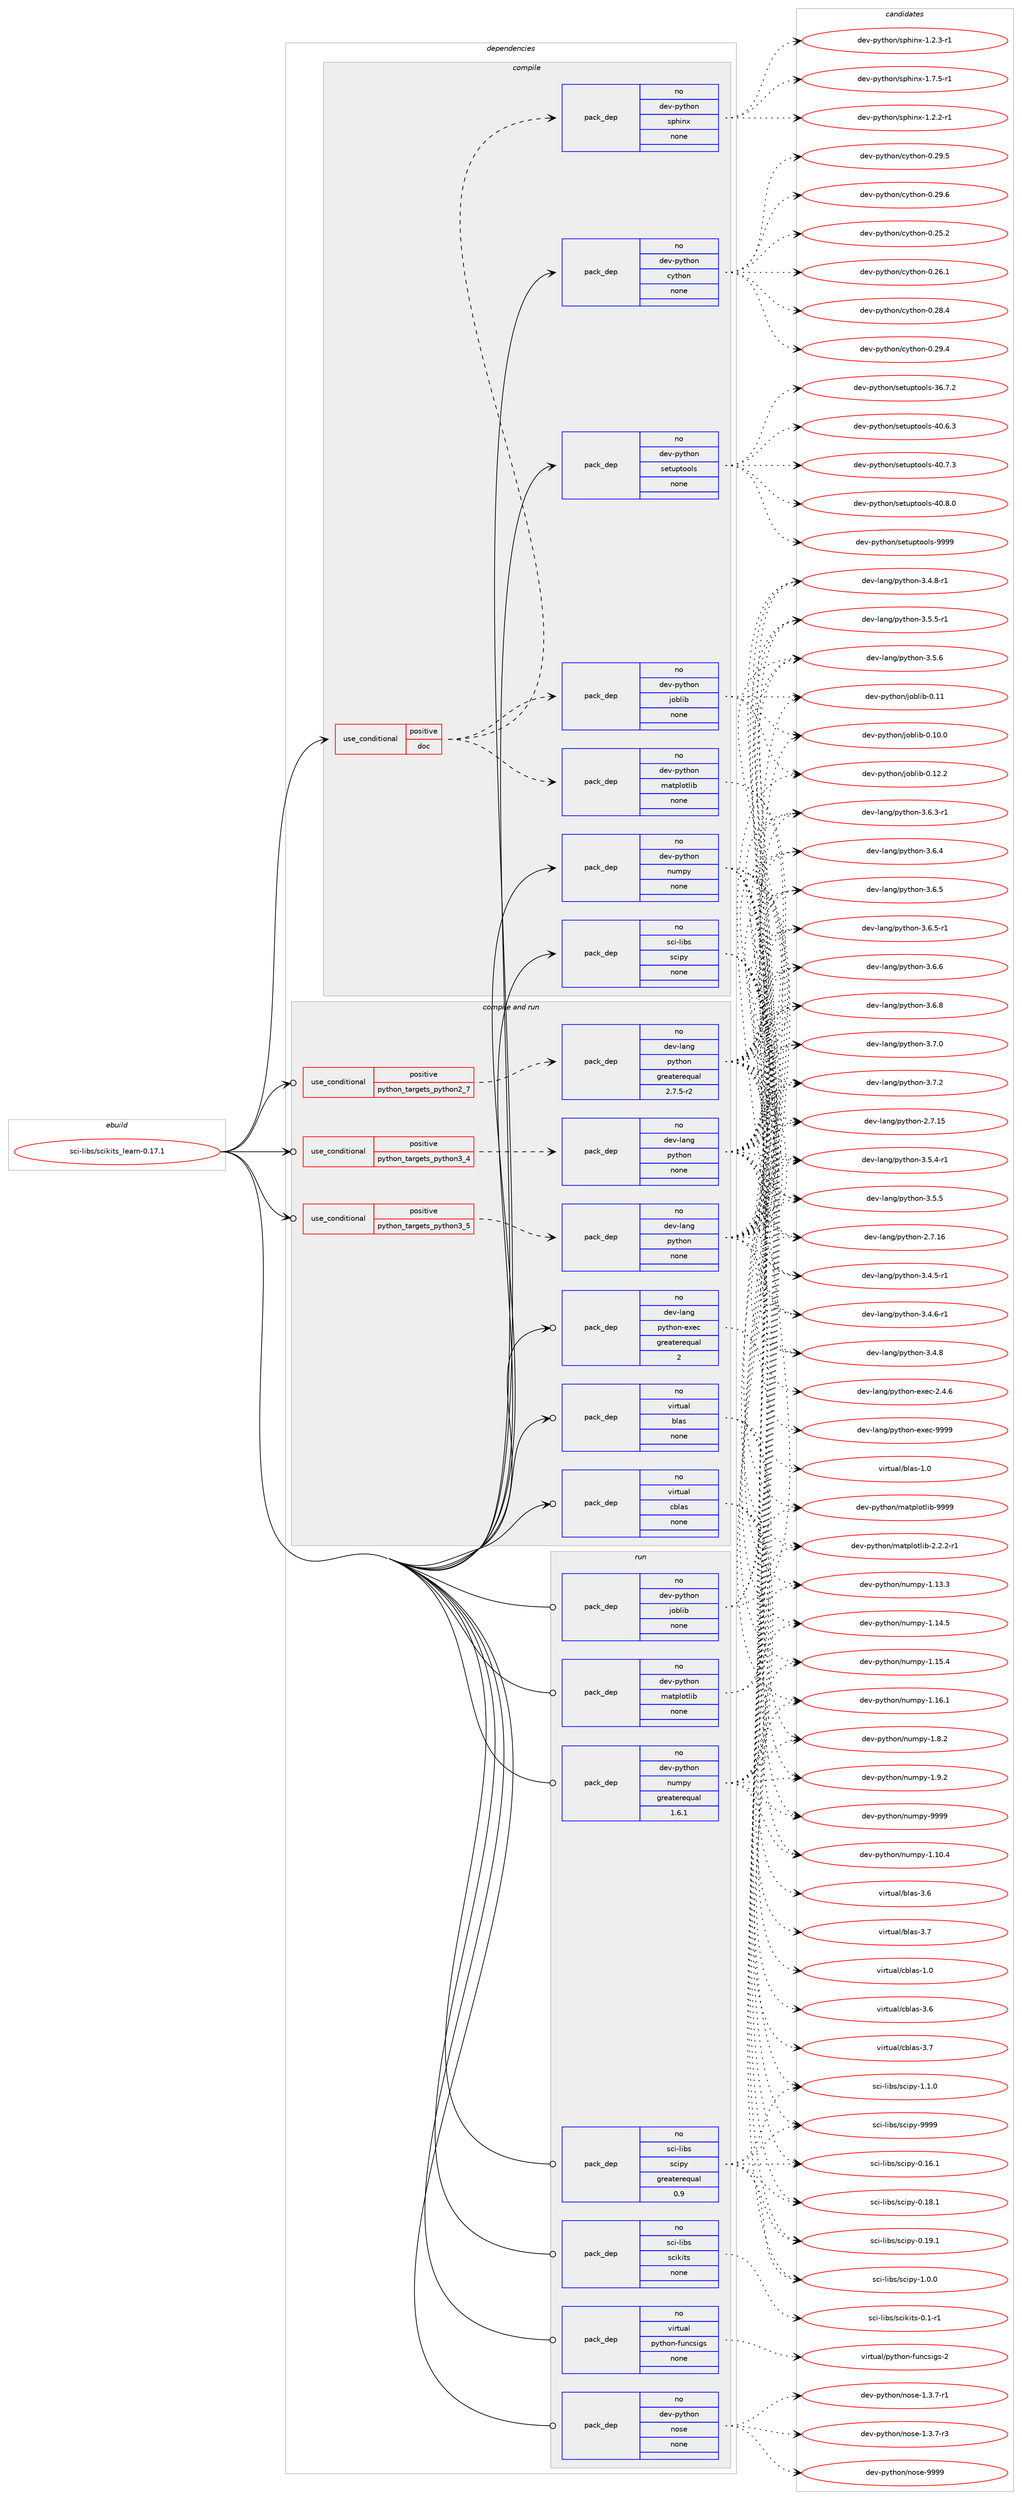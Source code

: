 digraph prolog {

# *************
# Graph options
# *************

newrank=true;
concentrate=true;
compound=true;
graph [rankdir=LR,fontname=Helvetica,fontsize=10,ranksep=1.5];#, ranksep=2.5, nodesep=0.2];
edge  [arrowhead=vee];
node  [fontname=Helvetica,fontsize=10];

# **********
# The ebuild
# **********

subgraph cluster_leftcol {
color=gray;
rank=same;
label=<<i>ebuild</i>>;
id [label="sci-libs/scikits_learn-0.17.1", color=red, width=4, href="../sci-libs/scikits_learn-0.17.1.svg"];
}

# ****************
# The dependencies
# ****************

subgraph cluster_midcol {
color=gray;
label=<<i>dependencies</i>>;
subgraph cluster_compile {
fillcolor="#eeeeee";
style=filled;
label=<<i>compile</i>>;
subgraph cond454040 {
dependency1696083 [label=<<TABLE BORDER="0" CELLBORDER="1" CELLSPACING="0" CELLPADDING="4"><TR><TD ROWSPAN="3" CELLPADDING="10">use_conditional</TD></TR><TR><TD>positive</TD></TR><TR><TD>doc</TD></TR></TABLE>>, shape=none, color=red];
subgraph pack1214235 {
dependency1696084 [label=<<TABLE BORDER="0" CELLBORDER="1" CELLSPACING="0" CELLPADDING="4" WIDTH="220"><TR><TD ROWSPAN="6" CELLPADDING="30">pack_dep</TD></TR><TR><TD WIDTH="110">no</TD></TR><TR><TD>dev-python</TD></TR><TR><TD>joblib</TD></TR><TR><TD>none</TD></TR><TR><TD></TD></TR></TABLE>>, shape=none, color=blue];
}
dependency1696083:e -> dependency1696084:w [weight=20,style="dashed",arrowhead="vee"];
subgraph pack1214236 {
dependency1696085 [label=<<TABLE BORDER="0" CELLBORDER="1" CELLSPACING="0" CELLPADDING="4" WIDTH="220"><TR><TD ROWSPAN="6" CELLPADDING="30">pack_dep</TD></TR><TR><TD WIDTH="110">no</TD></TR><TR><TD>dev-python</TD></TR><TR><TD>matplotlib</TD></TR><TR><TD>none</TD></TR><TR><TD></TD></TR></TABLE>>, shape=none, color=blue];
}
dependency1696083:e -> dependency1696085:w [weight=20,style="dashed",arrowhead="vee"];
subgraph pack1214237 {
dependency1696086 [label=<<TABLE BORDER="0" CELLBORDER="1" CELLSPACING="0" CELLPADDING="4" WIDTH="220"><TR><TD ROWSPAN="6" CELLPADDING="30">pack_dep</TD></TR><TR><TD WIDTH="110">no</TD></TR><TR><TD>dev-python</TD></TR><TR><TD>sphinx</TD></TR><TR><TD>none</TD></TR><TR><TD></TD></TR></TABLE>>, shape=none, color=blue];
}
dependency1696083:e -> dependency1696086:w [weight=20,style="dashed",arrowhead="vee"];
}
id:e -> dependency1696083:w [weight=20,style="solid",arrowhead="vee"];
subgraph pack1214238 {
dependency1696087 [label=<<TABLE BORDER="0" CELLBORDER="1" CELLSPACING="0" CELLPADDING="4" WIDTH="220"><TR><TD ROWSPAN="6" CELLPADDING="30">pack_dep</TD></TR><TR><TD WIDTH="110">no</TD></TR><TR><TD>dev-python</TD></TR><TR><TD>cython</TD></TR><TR><TD>none</TD></TR><TR><TD></TD></TR></TABLE>>, shape=none, color=blue];
}
id:e -> dependency1696087:w [weight=20,style="solid",arrowhead="vee"];
subgraph pack1214239 {
dependency1696088 [label=<<TABLE BORDER="0" CELLBORDER="1" CELLSPACING="0" CELLPADDING="4" WIDTH="220"><TR><TD ROWSPAN="6" CELLPADDING="30">pack_dep</TD></TR><TR><TD WIDTH="110">no</TD></TR><TR><TD>dev-python</TD></TR><TR><TD>numpy</TD></TR><TR><TD>none</TD></TR><TR><TD></TD></TR></TABLE>>, shape=none, color=blue];
}
id:e -> dependency1696088:w [weight=20,style="solid",arrowhead="vee"];
subgraph pack1214240 {
dependency1696089 [label=<<TABLE BORDER="0" CELLBORDER="1" CELLSPACING="0" CELLPADDING="4" WIDTH="220"><TR><TD ROWSPAN="6" CELLPADDING="30">pack_dep</TD></TR><TR><TD WIDTH="110">no</TD></TR><TR><TD>dev-python</TD></TR><TR><TD>setuptools</TD></TR><TR><TD>none</TD></TR><TR><TD></TD></TR></TABLE>>, shape=none, color=blue];
}
id:e -> dependency1696089:w [weight=20,style="solid",arrowhead="vee"];
subgraph pack1214241 {
dependency1696090 [label=<<TABLE BORDER="0" CELLBORDER="1" CELLSPACING="0" CELLPADDING="4" WIDTH="220"><TR><TD ROWSPAN="6" CELLPADDING="30">pack_dep</TD></TR><TR><TD WIDTH="110">no</TD></TR><TR><TD>sci-libs</TD></TR><TR><TD>scipy</TD></TR><TR><TD>none</TD></TR><TR><TD></TD></TR></TABLE>>, shape=none, color=blue];
}
id:e -> dependency1696090:w [weight=20,style="solid",arrowhead="vee"];
}
subgraph cluster_compileandrun {
fillcolor="#eeeeee";
style=filled;
label=<<i>compile and run</i>>;
subgraph cond454041 {
dependency1696091 [label=<<TABLE BORDER="0" CELLBORDER="1" CELLSPACING="0" CELLPADDING="4"><TR><TD ROWSPAN="3" CELLPADDING="10">use_conditional</TD></TR><TR><TD>positive</TD></TR><TR><TD>python_targets_python2_7</TD></TR></TABLE>>, shape=none, color=red];
subgraph pack1214242 {
dependency1696092 [label=<<TABLE BORDER="0" CELLBORDER="1" CELLSPACING="0" CELLPADDING="4" WIDTH="220"><TR><TD ROWSPAN="6" CELLPADDING="30">pack_dep</TD></TR><TR><TD WIDTH="110">no</TD></TR><TR><TD>dev-lang</TD></TR><TR><TD>python</TD></TR><TR><TD>greaterequal</TD></TR><TR><TD>2.7.5-r2</TD></TR></TABLE>>, shape=none, color=blue];
}
dependency1696091:e -> dependency1696092:w [weight=20,style="dashed",arrowhead="vee"];
}
id:e -> dependency1696091:w [weight=20,style="solid",arrowhead="odotvee"];
subgraph cond454042 {
dependency1696093 [label=<<TABLE BORDER="0" CELLBORDER="1" CELLSPACING="0" CELLPADDING="4"><TR><TD ROWSPAN="3" CELLPADDING="10">use_conditional</TD></TR><TR><TD>positive</TD></TR><TR><TD>python_targets_python3_4</TD></TR></TABLE>>, shape=none, color=red];
subgraph pack1214243 {
dependency1696094 [label=<<TABLE BORDER="0" CELLBORDER="1" CELLSPACING="0" CELLPADDING="4" WIDTH="220"><TR><TD ROWSPAN="6" CELLPADDING="30">pack_dep</TD></TR><TR><TD WIDTH="110">no</TD></TR><TR><TD>dev-lang</TD></TR><TR><TD>python</TD></TR><TR><TD>none</TD></TR><TR><TD></TD></TR></TABLE>>, shape=none, color=blue];
}
dependency1696093:e -> dependency1696094:w [weight=20,style="dashed",arrowhead="vee"];
}
id:e -> dependency1696093:w [weight=20,style="solid",arrowhead="odotvee"];
subgraph cond454043 {
dependency1696095 [label=<<TABLE BORDER="0" CELLBORDER="1" CELLSPACING="0" CELLPADDING="4"><TR><TD ROWSPAN="3" CELLPADDING="10">use_conditional</TD></TR><TR><TD>positive</TD></TR><TR><TD>python_targets_python3_5</TD></TR></TABLE>>, shape=none, color=red];
subgraph pack1214244 {
dependency1696096 [label=<<TABLE BORDER="0" CELLBORDER="1" CELLSPACING="0" CELLPADDING="4" WIDTH="220"><TR><TD ROWSPAN="6" CELLPADDING="30">pack_dep</TD></TR><TR><TD WIDTH="110">no</TD></TR><TR><TD>dev-lang</TD></TR><TR><TD>python</TD></TR><TR><TD>none</TD></TR><TR><TD></TD></TR></TABLE>>, shape=none, color=blue];
}
dependency1696095:e -> dependency1696096:w [weight=20,style="dashed",arrowhead="vee"];
}
id:e -> dependency1696095:w [weight=20,style="solid",arrowhead="odotvee"];
subgraph pack1214245 {
dependency1696097 [label=<<TABLE BORDER="0" CELLBORDER="1" CELLSPACING="0" CELLPADDING="4" WIDTH="220"><TR><TD ROWSPAN="6" CELLPADDING="30">pack_dep</TD></TR><TR><TD WIDTH="110">no</TD></TR><TR><TD>dev-lang</TD></TR><TR><TD>python-exec</TD></TR><TR><TD>greaterequal</TD></TR><TR><TD>2</TD></TR></TABLE>>, shape=none, color=blue];
}
id:e -> dependency1696097:w [weight=20,style="solid",arrowhead="odotvee"];
subgraph pack1214246 {
dependency1696098 [label=<<TABLE BORDER="0" CELLBORDER="1" CELLSPACING="0" CELLPADDING="4" WIDTH="220"><TR><TD ROWSPAN="6" CELLPADDING="30">pack_dep</TD></TR><TR><TD WIDTH="110">no</TD></TR><TR><TD>virtual</TD></TR><TR><TD>blas</TD></TR><TR><TD>none</TD></TR><TR><TD></TD></TR></TABLE>>, shape=none, color=blue];
}
id:e -> dependency1696098:w [weight=20,style="solid",arrowhead="odotvee"];
subgraph pack1214247 {
dependency1696099 [label=<<TABLE BORDER="0" CELLBORDER="1" CELLSPACING="0" CELLPADDING="4" WIDTH="220"><TR><TD ROWSPAN="6" CELLPADDING="30">pack_dep</TD></TR><TR><TD WIDTH="110">no</TD></TR><TR><TD>virtual</TD></TR><TR><TD>cblas</TD></TR><TR><TD>none</TD></TR><TR><TD></TD></TR></TABLE>>, shape=none, color=blue];
}
id:e -> dependency1696099:w [weight=20,style="solid",arrowhead="odotvee"];
}
subgraph cluster_run {
fillcolor="#eeeeee";
style=filled;
label=<<i>run</i>>;
subgraph pack1214248 {
dependency1696100 [label=<<TABLE BORDER="0" CELLBORDER="1" CELLSPACING="0" CELLPADDING="4" WIDTH="220"><TR><TD ROWSPAN="6" CELLPADDING="30">pack_dep</TD></TR><TR><TD WIDTH="110">no</TD></TR><TR><TD>dev-python</TD></TR><TR><TD>joblib</TD></TR><TR><TD>none</TD></TR><TR><TD></TD></TR></TABLE>>, shape=none, color=blue];
}
id:e -> dependency1696100:w [weight=20,style="solid",arrowhead="odot"];
subgraph pack1214249 {
dependency1696101 [label=<<TABLE BORDER="0" CELLBORDER="1" CELLSPACING="0" CELLPADDING="4" WIDTH="220"><TR><TD ROWSPAN="6" CELLPADDING="30">pack_dep</TD></TR><TR><TD WIDTH="110">no</TD></TR><TR><TD>dev-python</TD></TR><TR><TD>matplotlib</TD></TR><TR><TD>none</TD></TR><TR><TD></TD></TR></TABLE>>, shape=none, color=blue];
}
id:e -> dependency1696101:w [weight=20,style="solid",arrowhead="odot"];
subgraph pack1214250 {
dependency1696102 [label=<<TABLE BORDER="0" CELLBORDER="1" CELLSPACING="0" CELLPADDING="4" WIDTH="220"><TR><TD ROWSPAN="6" CELLPADDING="30">pack_dep</TD></TR><TR><TD WIDTH="110">no</TD></TR><TR><TD>dev-python</TD></TR><TR><TD>nose</TD></TR><TR><TD>none</TD></TR><TR><TD></TD></TR></TABLE>>, shape=none, color=blue];
}
id:e -> dependency1696102:w [weight=20,style="solid",arrowhead="odot"];
subgraph pack1214251 {
dependency1696103 [label=<<TABLE BORDER="0" CELLBORDER="1" CELLSPACING="0" CELLPADDING="4" WIDTH="220"><TR><TD ROWSPAN="6" CELLPADDING="30">pack_dep</TD></TR><TR><TD WIDTH="110">no</TD></TR><TR><TD>dev-python</TD></TR><TR><TD>numpy</TD></TR><TR><TD>greaterequal</TD></TR><TR><TD>1.6.1</TD></TR></TABLE>>, shape=none, color=blue];
}
id:e -> dependency1696103:w [weight=20,style="solid",arrowhead="odot"];
subgraph pack1214252 {
dependency1696104 [label=<<TABLE BORDER="0" CELLBORDER="1" CELLSPACING="0" CELLPADDING="4" WIDTH="220"><TR><TD ROWSPAN="6" CELLPADDING="30">pack_dep</TD></TR><TR><TD WIDTH="110">no</TD></TR><TR><TD>sci-libs</TD></TR><TR><TD>scikits</TD></TR><TR><TD>none</TD></TR><TR><TD></TD></TR></TABLE>>, shape=none, color=blue];
}
id:e -> dependency1696104:w [weight=20,style="solid",arrowhead="odot"];
subgraph pack1214253 {
dependency1696105 [label=<<TABLE BORDER="0" CELLBORDER="1" CELLSPACING="0" CELLPADDING="4" WIDTH="220"><TR><TD ROWSPAN="6" CELLPADDING="30">pack_dep</TD></TR><TR><TD WIDTH="110">no</TD></TR><TR><TD>sci-libs</TD></TR><TR><TD>scipy</TD></TR><TR><TD>greaterequal</TD></TR><TR><TD>0.9</TD></TR></TABLE>>, shape=none, color=blue];
}
id:e -> dependency1696105:w [weight=20,style="solid",arrowhead="odot"];
subgraph pack1214254 {
dependency1696106 [label=<<TABLE BORDER="0" CELLBORDER="1" CELLSPACING="0" CELLPADDING="4" WIDTH="220"><TR><TD ROWSPAN="6" CELLPADDING="30">pack_dep</TD></TR><TR><TD WIDTH="110">no</TD></TR><TR><TD>virtual</TD></TR><TR><TD>python-funcsigs</TD></TR><TR><TD>none</TD></TR><TR><TD></TD></TR></TABLE>>, shape=none, color=blue];
}
id:e -> dependency1696106:w [weight=20,style="solid",arrowhead="odot"];
}
}

# **************
# The candidates
# **************

subgraph cluster_choices {
rank=same;
color=gray;
label=<<i>candidates</i>>;

subgraph choice1214235 {
color=black;
nodesep=1;
choice1001011184511212111610411111047106111981081059845484649484648 [label="dev-python/joblib-0.10.0", color=red, width=4,href="../dev-python/joblib-0.10.0.svg"];
choice100101118451121211161041111104710611198108105984548464949 [label="dev-python/joblib-0.11", color=red, width=4,href="../dev-python/joblib-0.11.svg"];
choice1001011184511212111610411111047106111981081059845484649504650 [label="dev-python/joblib-0.12.2", color=red, width=4,href="../dev-python/joblib-0.12.2.svg"];
dependency1696084:e -> choice1001011184511212111610411111047106111981081059845484649484648:w [style=dotted,weight="100"];
dependency1696084:e -> choice100101118451121211161041111104710611198108105984548464949:w [style=dotted,weight="100"];
dependency1696084:e -> choice1001011184511212111610411111047106111981081059845484649504650:w [style=dotted,weight="100"];
}
subgraph choice1214236 {
color=black;
nodesep=1;
choice100101118451121211161041111104710997116112108111116108105984550465046504511449 [label="dev-python/matplotlib-2.2.2-r1", color=red, width=4,href="../dev-python/matplotlib-2.2.2-r1.svg"];
choice100101118451121211161041111104710997116112108111116108105984557575757 [label="dev-python/matplotlib-9999", color=red, width=4,href="../dev-python/matplotlib-9999.svg"];
dependency1696085:e -> choice100101118451121211161041111104710997116112108111116108105984550465046504511449:w [style=dotted,weight="100"];
dependency1696085:e -> choice100101118451121211161041111104710997116112108111116108105984557575757:w [style=dotted,weight="100"];
}
subgraph choice1214237 {
color=black;
nodesep=1;
choice10010111845112121116104111110471151121041051101204549465046504511449 [label="dev-python/sphinx-1.2.2-r1", color=red, width=4,href="../dev-python/sphinx-1.2.2-r1.svg"];
choice10010111845112121116104111110471151121041051101204549465046514511449 [label="dev-python/sphinx-1.2.3-r1", color=red, width=4,href="../dev-python/sphinx-1.2.3-r1.svg"];
choice10010111845112121116104111110471151121041051101204549465546534511449 [label="dev-python/sphinx-1.7.5-r1", color=red, width=4,href="../dev-python/sphinx-1.7.5-r1.svg"];
dependency1696086:e -> choice10010111845112121116104111110471151121041051101204549465046504511449:w [style=dotted,weight="100"];
dependency1696086:e -> choice10010111845112121116104111110471151121041051101204549465046514511449:w [style=dotted,weight="100"];
dependency1696086:e -> choice10010111845112121116104111110471151121041051101204549465546534511449:w [style=dotted,weight="100"];
}
subgraph choice1214238 {
color=black;
nodesep=1;
choice10010111845112121116104111110479912111610411111045484650534650 [label="dev-python/cython-0.25.2", color=red, width=4,href="../dev-python/cython-0.25.2.svg"];
choice10010111845112121116104111110479912111610411111045484650544649 [label="dev-python/cython-0.26.1", color=red, width=4,href="../dev-python/cython-0.26.1.svg"];
choice10010111845112121116104111110479912111610411111045484650564652 [label="dev-python/cython-0.28.4", color=red, width=4,href="../dev-python/cython-0.28.4.svg"];
choice10010111845112121116104111110479912111610411111045484650574652 [label="dev-python/cython-0.29.4", color=red, width=4,href="../dev-python/cython-0.29.4.svg"];
choice10010111845112121116104111110479912111610411111045484650574653 [label="dev-python/cython-0.29.5", color=red, width=4,href="../dev-python/cython-0.29.5.svg"];
choice10010111845112121116104111110479912111610411111045484650574654 [label="dev-python/cython-0.29.6", color=red, width=4,href="../dev-python/cython-0.29.6.svg"];
dependency1696087:e -> choice10010111845112121116104111110479912111610411111045484650534650:w [style=dotted,weight="100"];
dependency1696087:e -> choice10010111845112121116104111110479912111610411111045484650544649:w [style=dotted,weight="100"];
dependency1696087:e -> choice10010111845112121116104111110479912111610411111045484650564652:w [style=dotted,weight="100"];
dependency1696087:e -> choice10010111845112121116104111110479912111610411111045484650574652:w [style=dotted,weight="100"];
dependency1696087:e -> choice10010111845112121116104111110479912111610411111045484650574653:w [style=dotted,weight="100"];
dependency1696087:e -> choice10010111845112121116104111110479912111610411111045484650574654:w [style=dotted,weight="100"];
}
subgraph choice1214239 {
color=black;
nodesep=1;
choice100101118451121211161041111104711011710911212145494649484652 [label="dev-python/numpy-1.10.4", color=red, width=4,href="../dev-python/numpy-1.10.4.svg"];
choice100101118451121211161041111104711011710911212145494649514651 [label="dev-python/numpy-1.13.3", color=red, width=4,href="../dev-python/numpy-1.13.3.svg"];
choice100101118451121211161041111104711011710911212145494649524653 [label="dev-python/numpy-1.14.5", color=red, width=4,href="../dev-python/numpy-1.14.5.svg"];
choice100101118451121211161041111104711011710911212145494649534652 [label="dev-python/numpy-1.15.4", color=red, width=4,href="../dev-python/numpy-1.15.4.svg"];
choice100101118451121211161041111104711011710911212145494649544649 [label="dev-python/numpy-1.16.1", color=red, width=4,href="../dev-python/numpy-1.16.1.svg"];
choice1001011184511212111610411111047110117109112121454946564650 [label="dev-python/numpy-1.8.2", color=red, width=4,href="../dev-python/numpy-1.8.2.svg"];
choice1001011184511212111610411111047110117109112121454946574650 [label="dev-python/numpy-1.9.2", color=red, width=4,href="../dev-python/numpy-1.9.2.svg"];
choice10010111845112121116104111110471101171091121214557575757 [label="dev-python/numpy-9999", color=red, width=4,href="../dev-python/numpy-9999.svg"];
dependency1696088:e -> choice100101118451121211161041111104711011710911212145494649484652:w [style=dotted,weight="100"];
dependency1696088:e -> choice100101118451121211161041111104711011710911212145494649514651:w [style=dotted,weight="100"];
dependency1696088:e -> choice100101118451121211161041111104711011710911212145494649524653:w [style=dotted,weight="100"];
dependency1696088:e -> choice100101118451121211161041111104711011710911212145494649534652:w [style=dotted,weight="100"];
dependency1696088:e -> choice100101118451121211161041111104711011710911212145494649544649:w [style=dotted,weight="100"];
dependency1696088:e -> choice1001011184511212111610411111047110117109112121454946564650:w [style=dotted,weight="100"];
dependency1696088:e -> choice1001011184511212111610411111047110117109112121454946574650:w [style=dotted,weight="100"];
dependency1696088:e -> choice10010111845112121116104111110471101171091121214557575757:w [style=dotted,weight="100"];
}
subgraph choice1214240 {
color=black;
nodesep=1;
choice100101118451121211161041111104711510111611711211611111110811545515446554650 [label="dev-python/setuptools-36.7.2", color=red, width=4,href="../dev-python/setuptools-36.7.2.svg"];
choice100101118451121211161041111104711510111611711211611111110811545524846544651 [label="dev-python/setuptools-40.6.3", color=red, width=4,href="../dev-python/setuptools-40.6.3.svg"];
choice100101118451121211161041111104711510111611711211611111110811545524846554651 [label="dev-python/setuptools-40.7.3", color=red, width=4,href="../dev-python/setuptools-40.7.3.svg"];
choice100101118451121211161041111104711510111611711211611111110811545524846564648 [label="dev-python/setuptools-40.8.0", color=red, width=4,href="../dev-python/setuptools-40.8.0.svg"];
choice10010111845112121116104111110471151011161171121161111111081154557575757 [label="dev-python/setuptools-9999", color=red, width=4,href="../dev-python/setuptools-9999.svg"];
dependency1696089:e -> choice100101118451121211161041111104711510111611711211611111110811545515446554650:w [style=dotted,weight="100"];
dependency1696089:e -> choice100101118451121211161041111104711510111611711211611111110811545524846544651:w [style=dotted,weight="100"];
dependency1696089:e -> choice100101118451121211161041111104711510111611711211611111110811545524846554651:w [style=dotted,weight="100"];
dependency1696089:e -> choice100101118451121211161041111104711510111611711211611111110811545524846564648:w [style=dotted,weight="100"];
dependency1696089:e -> choice10010111845112121116104111110471151011161171121161111111081154557575757:w [style=dotted,weight="100"];
}
subgraph choice1214241 {
color=black;
nodesep=1;
choice115991054510810598115471159910511212145484649544649 [label="sci-libs/scipy-0.16.1", color=red, width=4,href="../sci-libs/scipy-0.16.1.svg"];
choice115991054510810598115471159910511212145484649564649 [label="sci-libs/scipy-0.18.1", color=red, width=4,href="../sci-libs/scipy-0.18.1.svg"];
choice115991054510810598115471159910511212145484649574649 [label="sci-libs/scipy-0.19.1", color=red, width=4,href="../sci-libs/scipy-0.19.1.svg"];
choice1159910545108105981154711599105112121454946484648 [label="sci-libs/scipy-1.0.0", color=red, width=4,href="../sci-libs/scipy-1.0.0.svg"];
choice1159910545108105981154711599105112121454946494648 [label="sci-libs/scipy-1.1.0", color=red, width=4,href="../sci-libs/scipy-1.1.0.svg"];
choice11599105451081059811547115991051121214557575757 [label="sci-libs/scipy-9999", color=red, width=4,href="../sci-libs/scipy-9999.svg"];
dependency1696090:e -> choice115991054510810598115471159910511212145484649544649:w [style=dotted,weight="100"];
dependency1696090:e -> choice115991054510810598115471159910511212145484649564649:w [style=dotted,weight="100"];
dependency1696090:e -> choice115991054510810598115471159910511212145484649574649:w [style=dotted,weight="100"];
dependency1696090:e -> choice1159910545108105981154711599105112121454946484648:w [style=dotted,weight="100"];
dependency1696090:e -> choice1159910545108105981154711599105112121454946494648:w [style=dotted,weight="100"];
dependency1696090:e -> choice11599105451081059811547115991051121214557575757:w [style=dotted,weight="100"];
}
subgraph choice1214242 {
color=black;
nodesep=1;
choice10010111845108971101034711212111610411111045504655464953 [label="dev-lang/python-2.7.15", color=red, width=4,href="../dev-lang/python-2.7.15.svg"];
choice10010111845108971101034711212111610411111045504655464954 [label="dev-lang/python-2.7.16", color=red, width=4,href="../dev-lang/python-2.7.16.svg"];
choice1001011184510897110103471121211161041111104551465246534511449 [label="dev-lang/python-3.4.5-r1", color=red, width=4,href="../dev-lang/python-3.4.5-r1.svg"];
choice1001011184510897110103471121211161041111104551465246544511449 [label="dev-lang/python-3.4.6-r1", color=red, width=4,href="../dev-lang/python-3.4.6-r1.svg"];
choice100101118451089711010347112121116104111110455146524656 [label="dev-lang/python-3.4.8", color=red, width=4,href="../dev-lang/python-3.4.8.svg"];
choice1001011184510897110103471121211161041111104551465246564511449 [label="dev-lang/python-3.4.8-r1", color=red, width=4,href="../dev-lang/python-3.4.8-r1.svg"];
choice1001011184510897110103471121211161041111104551465346524511449 [label="dev-lang/python-3.5.4-r1", color=red, width=4,href="../dev-lang/python-3.5.4-r1.svg"];
choice100101118451089711010347112121116104111110455146534653 [label="dev-lang/python-3.5.5", color=red, width=4,href="../dev-lang/python-3.5.5.svg"];
choice1001011184510897110103471121211161041111104551465346534511449 [label="dev-lang/python-3.5.5-r1", color=red, width=4,href="../dev-lang/python-3.5.5-r1.svg"];
choice100101118451089711010347112121116104111110455146534654 [label="dev-lang/python-3.5.6", color=red, width=4,href="../dev-lang/python-3.5.6.svg"];
choice1001011184510897110103471121211161041111104551465446514511449 [label="dev-lang/python-3.6.3-r1", color=red, width=4,href="../dev-lang/python-3.6.3-r1.svg"];
choice100101118451089711010347112121116104111110455146544652 [label="dev-lang/python-3.6.4", color=red, width=4,href="../dev-lang/python-3.6.4.svg"];
choice100101118451089711010347112121116104111110455146544653 [label="dev-lang/python-3.6.5", color=red, width=4,href="../dev-lang/python-3.6.5.svg"];
choice1001011184510897110103471121211161041111104551465446534511449 [label="dev-lang/python-3.6.5-r1", color=red, width=4,href="../dev-lang/python-3.6.5-r1.svg"];
choice100101118451089711010347112121116104111110455146544654 [label="dev-lang/python-3.6.6", color=red, width=4,href="../dev-lang/python-3.6.6.svg"];
choice100101118451089711010347112121116104111110455146544656 [label="dev-lang/python-3.6.8", color=red, width=4,href="../dev-lang/python-3.6.8.svg"];
choice100101118451089711010347112121116104111110455146554648 [label="dev-lang/python-3.7.0", color=red, width=4,href="../dev-lang/python-3.7.0.svg"];
choice100101118451089711010347112121116104111110455146554650 [label="dev-lang/python-3.7.2", color=red, width=4,href="../dev-lang/python-3.7.2.svg"];
dependency1696092:e -> choice10010111845108971101034711212111610411111045504655464953:w [style=dotted,weight="100"];
dependency1696092:e -> choice10010111845108971101034711212111610411111045504655464954:w [style=dotted,weight="100"];
dependency1696092:e -> choice1001011184510897110103471121211161041111104551465246534511449:w [style=dotted,weight="100"];
dependency1696092:e -> choice1001011184510897110103471121211161041111104551465246544511449:w [style=dotted,weight="100"];
dependency1696092:e -> choice100101118451089711010347112121116104111110455146524656:w [style=dotted,weight="100"];
dependency1696092:e -> choice1001011184510897110103471121211161041111104551465246564511449:w [style=dotted,weight="100"];
dependency1696092:e -> choice1001011184510897110103471121211161041111104551465346524511449:w [style=dotted,weight="100"];
dependency1696092:e -> choice100101118451089711010347112121116104111110455146534653:w [style=dotted,weight="100"];
dependency1696092:e -> choice1001011184510897110103471121211161041111104551465346534511449:w [style=dotted,weight="100"];
dependency1696092:e -> choice100101118451089711010347112121116104111110455146534654:w [style=dotted,weight="100"];
dependency1696092:e -> choice1001011184510897110103471121211161041111104551465446514511449:w [style=dotted,weight="100"];
dependency1696092:e -> choice100101118451089711010347112121116104111110455146544652:w [style=dotted,weight="100"];
dependency1696092:e -> choice100101118451089711010347112121116104111110455146544653:w [style=dotted,weight="100"];
dependency1696092:e -> choice1001011184510897110103471121211161041111104551465446534511449:w [style=dotted,weight="100"];
dependency1696092:e -> choice100101118451089711010347112121116104111110455146544654:w [style=dotted,weight="100"];
dependency1696092:e -> choice100101118451089711010347112121116104111110455146544656:w [style=dotted,weight="100"];
dependency1696092:e -> choice100101118451089711010347112121116104111110455146554648:w [style=dotted,weight="100"];
dependency1696092:e -> choice100101118451089711010347112121116104111110455146554650:w [style=dotted,weight="100"];
}
subgraph choice1214243 {
color=black;
nodesep=1;
choice10010111845108971101034711212111610411111045504655464953 [label="dev-lang/python-2.7.15", color=red, width=4,href="../dev-lang/python-2.7.15.svg"];
choice10010111845108971101034711212111610411111045504655464954 [label="dev-lang/python-2.7.16", color=red, width=4,href="../dev-lang/python-2.7.16.svg"];
choice1001011184510897110103471121211161041111104551465246534511449 [label="dev-lang/python-3.4.5-r1", color=red, width=4,href="../dev-lang/python-3.4.5-r1.svg"];
choice1001011184510897110103471121211161041111104551465246544511449 [label="dev-lang/python-3.4.6-r1", color=red, width=4,href="../dev-lang/python-3.4.6-r1.svg"];
choice100101118451089711010347112121116104111110455146524656 [label="dev-lang/python-3.4.8", color=red, width=4,href="../dev-lang/python-3.4.8.svg"];
choice1001011184510897110103471121211161041111104551465246564511449 [label="dev-lang/python-3.4.8-r1", color=red, width=4,href="../dev-lang/python-3.4.8-r1.svg"];
choice1001011184510897110103471121211161041111104551465346524511449 [label="dev-lang/python-3.5.4-r1", color=red, width=4,href="../dev-lang/python-3.5.4-r1.svg"];
choice100101118451089711010347112121116104111110455146534653 [label="dev-lang/python-3.5.5", color=red, width=4,href="../dev-lang/python-3.5.5.svg"];
choice1001011184510897110103471121211161041111104551465346534511449 [label="dev-lang/python-3.5.5-r1", color=red, width=4,href="../dev-lang/python-3.5.5-r1.svg"];
choice100101118451089711010347112121116104111110455146534654 [label="dev-lang/python-3.5.6", color=red, width=4,href="../dev-lang/python-3.5.6.svg"];
choice1001011184510897110103471121211161041111104551465446514511449 [label="dev-lang/python-3.6.3-r1", color=red, width=4,href="../dev-lang/python-3.6.3-r1.svg"];
choice100101118451089711010347112121116104111110455146544652 [label="dev-lang/python-3.6.4", color=red, width=4,href="../dev-lang/python-3.6.4.svg"];
choice100101118451089711010347112121116104111110455146544653 [label="dev-lang/python-3.6.5", color=red, width=4,href="../dev-lang/python-3.6.5.svg"];
choice1001011184510897110103471121211161041111104551465446534511449 [label="dev-lang/python-3.6.5-r1", color=red, width=4,href="../dev-lang/python-3.6.5-r1.svg"];
choice100101118451089711010347112121116104111110455146544654 [label="dev-lang/python-3.6.6", color=red, width=4,href="../dev-lang/python-3.6.6.svg"];
choice100101118451089711010347112121116104111110455146544656 [label="dev-lang/python-3.6.8", color=red, width=4,href="../dev-lang/python-3.6.8.svg"];
choice100101118451089711010347112121116104111110455146554648 [label="dev-lang/python-3.7.0", color=red, width=4,href="../dev-lang/python-3.7.0.svg"];
choice100101118451089711010347112121116104111110455146554650 [label="dev-lang/python-3.7.2", color=red, width=4,href="../dev-lang/python-3.7.2.svg"];
dependency1696094:e -> choice10010111845108971101034711212111610411111045504655464953:w [style=dotted,weight="100"];
dependency1696094:e -> choice10010111845108971101034711212111610411111045504655464954:w [style=dotted,weight="100"];
dependency1696094:e -> choice1001011184510897110103471121211161041111104551465246534511449:w [style=dotted,weight="100"];
dependency1696094:e -> choice1001011184510897110103471121211161041111104551465246544511449:w [style=dotted,weight="100"];
dependency1696094:e -> choice100101118451089711010347112121116104111110455146524656:w [style=dotted,weight="100"];
dependency1696094:e -> choice1001011184510897110103471121211161041111104551465246564511449:w [style=dotted,weight="100"];
dependency1696094:e -> choice1001011184510897110103471121211161041111104551465346524511449:w [style=dotted,weight="100"];
dependency1696094:e -> choice100101118451089711010347112121116104111110455146534653:w [style=dotted,weight="100"];
dependency1696094:e -> choice1001011184510897110103471121211161041111104551465346534511449:w [style=dotted,weight="100"];
dependency1696094:e -> choice100101118451089711010347112121116104111110455146534654:w [style=dotted,weight="100"];
dependency1696094:e -> choice1001011184510897110103471121211161041111104551465446514511449:w [style=dotted,weight="100"];
dependency1696094:e -> choice100101118451089711010347112121116104111110455146544652:w [style=dotted,weight="100"];
dependency1696094:e -> choice100101118451089711010347112121116104111110455146544653:w [style=dotted,weight="100"];
dependency1696094:e -> choice1001011184510897110103471121211161041111104551465446534511449:w [style=dotted,weight="100"];
dependency1696094:e -> choice100101118451089711010347112121116104111110455146544654:w [style=dotted,weight="100"];
dependency1696094:e -> choice100101118451089711010347112121116104111110455146544656:w [style=dotted,weight="100"];
dependency1696094:e -> choice100101118451089711010347112121116104111110455146554648:w [style=dotted,weight="100"];
dependency1696094:e -> choice100101118451089711010347112121116104111110455146554650:w [style=dotted,weight="100"];
}
subgraph choice1214244 {
color=black;
nodesep=1;
choice10010111845108971101034711212111610411111045504655464953 [label="dev-lang/python-2.7.15", color=red, width=4,href="../dev-lang/python-2.7.15.svg"];
choice10010111845108971101034711212111610411111045504655464954 [label="dev-lang/python-2.7.16", color=red, width=4,href="../dev-lang/python-2.7.16.svg"];
choice1001011184510897110103471121211161041111104551465246534511449 [label="dev-lang/python-3.4.5-r1", color=red, width=4,href="../dev-lang/python-3.4.5-r1.svg"];
choice1001011184510897110103471121211161041111104551465246544511449 [label="dev-lang/python-3.4.6-r1", color=red, width=4,href="../dev-lang/python-3.4.6-r1.svg"];
choice100101118451089711010347112121116104111110455146524656 [label="dev-lang/python-3.4.8", color=red, width=4,href="../dev-lang/python-3.4.8.svg"];
choice1001011184510897110103471121211161041111104551465246564511449 [label="dev-lang/python-3.4.8-r1", color=red, width=4,href="../dev-lang/python-3.4.8-r1.svg"];
choice1001011184510897110103471121211161041111104551465346524511449 [label="dev-lang/python-3.5.4-r1", color=red, width=4,href="../dev-lang/python-3.5.4-r1.svg"];
choice100101118451089711010347112121116104111110455146534653 [label="dev-lang/python-3.5.5", color=red, width=4,href="../dev-lang/python-3.5.5.svg"];
choice1001011184510897110103471121211161041111104551465346534511449 [label="dev-lang/python-3.5.5-r1", color=red, width=4,href="../dev-lang/python-3.5.5-r1.svg"];
choice100101118451089711010347112121116104111110455146534654 [label="dev-lang/python-3.5.6", color=red, width=4,href="../dev-lang/python-3.5.6.svg"];
choice1001011184510897110103471121211161041111104551465446514511449 [label="dev-lang/python-3.6.3-r1", color=red, width=4,href="../dev-lang/python-3.6.3-r1.svg"];
choice100101118451089711010347112121116104111110455146544652 [label="dev-lang/python-3.6.4", color=red, width=4,href="../dev-lang/python-3.6.4.svg"];
choice100101118451089711010347112121116104111110455146544653 [label="dev-lang/python-3.6.5", color=red, width=4,href="../dev-lang/python-3.6.5.svg"];
choice1001011184510897110103471121211161041111104551465446534511449 [label="dev-lang/python-3.6.5-r1", color=red, width=4,href="../dev-lang/python-3.6.5-r1.svg"];
choice100101118451089711010347112121116104111110455146544654 [label="dev-lang/python-3.6.6", color=red, width=4,href="../dev-lang/python-3.6.6.svg"];
choice100101118451089711010347112121116104111110455146544656 [label="dev-lang/python-3.6.8", color=red, width=4,href="../dev-lang/python-3.6.8.svg"];
choice100101118451089711010347112121116104111110455146554648 [label="dev-lang/python-3.7.0", color=red, width=4,href="../dev-lang/python-3.7.0.svg"];
choice100101118451089711010347112121116104111110455146554650 [label="dev-lang/python-3.7.2", color=red, width=4,href="../dev-lang/python-3.7.2.svg"];
dependency1696096:e -> choice10010111845108971101034711212111610411111045504655464953:w [style=dotted,weight="100"];
dependency1696096:e -> choice10010111845108971101034711212111610411111045504655464954:w [style=dotted,weight="100"];
dependency1696096:e -> choice1001011184510897110103471121211161041111104551465246534511449:w [style=dotted,weight="100"];
dependency1696096:e -> choice1001011184510897110103471121211161041111104551465246544511449:w [style=dotted,weight="100"];
dependency1696096:e -> choice100101118451089711010347112121116104111110455146524656:w [style=dotted,weight="100"];
dependency1696096:e -> choice1001011184510897110103471121211161041111104551465246564511449:w [style=dotted,weight="100"];
dependency1696096:e -> choice1001011184510897110103471121211161041111104551465346524511449:w [style=dotted,weight="100"];
dependency1696096:e -> choice100101118451089711010347112121116104111110455146534653:w [style=dotted,weight="100"];
dependency1696096:e -> choice1001011184510897110103471121211161041111104551465346534511449:w [style=dotted,weight="100"];
dependency1696096:e -> choice100101118451089711010347112121116104111110455146534654:w [style=dotted,weight="100"];
dependency1696096:e -> choice1001011184510897110103471121211161041111104551465446514511449:w [style=dotted,weight="100"];
dependency1696096:e -> choice100101118451089711010347112121116104111110455146544652:w [style=dotted,weight="100"];
dependency1696096:e -> choice100101118451089711010347112121116104111110455146544653:w [style=dotted,weight="100"];
dependency1696096:e -> choice1001011184510897110103471121211161041111104551465446534511449:w [style=dotted,weight="100"];
dependency1696096:e -> choice100101118451089711010347112121116104111110455146544654:w [style=dotted,weight="100"];
dependency1696096:e -> choice100101118451089711010347112121116104111110455146544656:w [style=dotted,weight="100"];
dependency1696096:e -> choice100101118451089711010347112121116104111110455146554648:w [style=dotted,weight="100"];
dependency1696096:e -> choice100101118451089711010347112121116104111110455146554650:w [style=dotted,weight="100"];
}
subgraph choice1214245 {
color=black;
nodesep=1;
choice1001011184510897110103471121211161041111104510112010199455046524654 [label="dev-lang/python-exec-2.4.6", color=red, width=4,href="../dev-lang/python-exec-2.4.6.svg"];
choice10010111845108971101034711212111610411111045101120101994557575757 [label="dev-lang/python-exec-9999", color=red, width=4,href="../dev-lang/python-exec-9999.svg"];
dependency1696097:e -> choice1001011184510897110103471121211161041111104510112010199455046524654:w [style=dotted,weight="100"];
dependency1696097:e -> choice10010111845108971101034711212111610411111045101120101994557575757:w [style=dotted,weight="100"];
}
subgraph choice1214246 {
color=black;
nodesep=1;
choice1181051141161179710847981089711545494648 [label="virtual/blas-1.0", color=red, width=4,href="../virtual/blas-1.0.svg"];
choice1181051141161179710847981089711545514654 [label="virtual/blas-3.6", color=red, width=4,href="../virtual/blas-3.6.svg"];
choice1181051141161179710847981089711545514655 [label="virtual/blas-3.7", color=red, width=4,href="../virtual/blas-3.7.svg"];
dependency1696098:e -> choice1181051141161179710847981089711545494648:w [style=dotted,weight="100"];
dependency1696098:e -> choice1181051141161179710847981089711545514654:w [style=dotted,weight="100"];
dependency1696098:e -> choice1181051141161179710847981089711545514655:w [style=dotted,weight="100"];
}
subgraph choice1214247 {
color=black;
nodesep=1;
choice118105114116117971084799981089711545494648 [label="virtual/cblas-1.0", color=red, width=4,href="../virtual/cblas-1.0.svg"];
choice118105114116117971084799981089711545514654 [label="virtual/cblas-3.6", color=red, width=4,href="../virtual/cblas-3.6.svg"];
choice118105114116117971084799981089711545514655 [label="virtual/cblas-3.7", color=red, width=4,href="../virtual/cblas-3.7.svg"];
dependency1696099:e -> choice118105114116117971084799981089711545494648:w [style=dotted,weight="100"];
dependency1696099:e -> choice118105114116117971084799981089711545514654:w [style=dotted,weight="100"];
dependency1696099:e -> choice118105114116117971084799981089711545514655:w [style=dotted,weight="100"];
}
subgraph choice1214248 {
color=black;
nodesep=1;
choice1001011184511212111610411111047106111981081059845484649484648 [label="dev-python/joblib-0.10.0", color=red, width=4,href="../dev-python/joblib-0.10.0.svg"];
choice100101118451121211161041111104710611198108105984548464949 [label="dev-python/joblib-0.11", color=red, width=4,href="../dev-python/joblib-0.11.svg"];
choice1001011184511212111610411111047106111981081059845484649504650 [label="dev-python/joblib-0.12.2", color=red, width=4,href="../dev-python/joblib-0.12.2.svg"];
dependency1696100:e -> choice1001011184511212111610411111047106111981081059845484649484648:w [style=dotted,weight="100"];
dependency1696100:e -> choice100101118451121211161041111104710611198108105984548464949:w [style=dotted,weight="100"];
dependency1696100:e -> choice1001011184511212111610411111047106111981081059845484649504650:w [style=dotted,weight="100"];
}
subgraph choice1214249 {
color=black;
nodesep=1;
choice100101118451121211161041111104710997116112108111116108105984550465046504511449 [label="dev-python/matplotlib-2.2.2-r1", color=red, width=4,href="../dev-python/matplotlib-2.2.2-r1.svg"];
choice100101118451121211161041111104710997116112108111116108105984557575757 [label="dev-python/matplotlib-9999", color=red, width=4,href="../dev-python/matplotlib-9999.svg"];
dependency1696101:e -> choice100101118451121211161041111104710997116112108111116108105984550465046504511449:w [style=dotted,weight="100"];
dependency1696101:e -> choice100101118451121211161041111104710997116112108111116108105984557575757:w [style=dotted,weight="100"];
}
subgraph choice1214250 {
color=black;
nodesep=1;
choice10010111845112121116104111110471101111151014549465146554511449 [label="dev-python/nose-1.3.7-r1", color=red, width=4,href="../dev-python/nose-1.3.7-r1.svg"];
choice10010111845112121116104111110471101111151014549465146554511451 [label="dev-python/nose-1.3.7-r3", color=red, width=4,href="../dev-python/nose-1.3.7-r3.svg"];
choice10010111845112121116104111110471101111151014557575757 [label="dev-python/nose-9999", color=red, width=4,href="../dev-python/nose-9999.svg"];
dependency1696102:e -> choice10010111845112121116104111110471101111151014549465146554511449:w [style=dotted,weight="100"];
dependency1696102:e -> choice10010111845112121116104111110471101111151014549465146554511451:w [style=dotted,weight="100"];
dependency1696102:e -> choice10010111845112121116104111110471101111151014557575757:w [style=dotted,weight="100"];
}
subgraph choice1214251 {
color=black;
nodesep=1;
choice100101118451121211161041111104711011710911212145494649484652 [label="dev-python/numpy-1.10.4", color=red, width=4,href="../dev-python/numpy-1.10.4.svg"];
choice100101118451121211161041111104711011710911212145494649514651 [label="dev-python/numpy-1.13.3", color=red, width=4,href="../dev-python/numpy-1.13.3.svg"];
choice100101118451121211161041111104711011710911212145494649524653 [label="dev-python/numpy-1.14.5", color=red, width=4,href="../dev-python/numpy-1.14.5.svg"];
choice100101118451121211161041111104711011710911212145494649534652 [label="dev-python/numpy-1.15.4", color=red, width=4,href="../dev-python/numpy-1.15.4.svg"];
choice100101118451121211161041111104711011710911212145494649544649 [label="dev-python/numpy-1.16.1", color=red, width=4,href="../dev-python/numpy-1.16.1.svg"];
choice1001011184511212111610411111047110117109112121454946564650 [label="dev-python/numpy-1.8.2", color=red, width=4,href="../dev-python/numpy-1.8.2.svg"];
choice1001011184511212111610411111047110117109112121454946574650 [label="dev-python/numpy-1.9.2", color=red, width=4,href="../dev-python/numpy-1.9.2.svg"];
choice10010111845112121116104111110471101171091121214557575757 [label="dev-python/numpy-9999", color=red, width=4,href="../dev-python/numpy-9999.svg"];
dependency1696103:e -> choice100101118451121211161041111104711011710911212145494649484652:w [style=dotted,weight="100"];
dependency1696103:e -> choice100101118451121211161041111104711011710911212145494649514651:w [style=dotted,weight="100"];
dependency1696103:e -> choice100101118451121211161041111104711011710911212145494649524653:w [style=dotted,weight="100"];
dependency1696103:e -> choice100101118451121211161041111104711011710911212145494649534652:w [style=dotted,weight="100"];
dependency1696103:e -> choice100101118451121211161041111104711011710911212145494649544649:w [style=dotted,weight="100"];
dependency1696103:e -> choice1001011184511212111610411111047110117109112121454946564650:w [style=dotted,weight="100"];
dependency1696103:e -> choice1001011184511212111610411111047110117109112121454946574650:w [style=dotted,weight="100"];
dependency1696103:e -> choice10010111845112121116104111110471101171091121214557575757:w [style=dotted,weight="100"];
}
subgraph choice1214252 {
color=black;
nodesep=1;
choice1159910545108105981154711599105107105116115454846494511449 [label="sci-libs/scikits-0.1-r1", color=red, width=4,href="../sci-libs/scikits-0.1-r1.svg"];
dependency1696104:e -> choice1159910545108105981154711599105107105116115454846494511449:w [style=dotted,weight="100"];
}
subgraph choice1214253 {
color=black;
nodesep=1;
choice115991054510810598115471159910511212145484649544649 [label="sci-libs/scipy-0.16.1", color=red, width=4,href="../sci-libs/scipy-0.16.1.svg"];
choice115991054510810598115471159910511212145484649564649 [label="sci-libs/scipy-0.18.1", color=red, width=4,href="../sci-libs/scipy-0.18.1.svg"];
choice115991054510810598115471159910511212145484649574649 [label="sci-libs/scipy-0.19.1", color=red, width=4,href="../sci-libs/scipy-0.19.1.svg"];
choice1159910545108105981154711599105112121454946484648 [label="sci-libs/scipy-1.0.0", color=red, width=4,href="../sci-libs/scipy-1.0.0.svg"];
choice1159910545108105981154711599105112121454946494648 [label="sci-libs/scipy-1.1.0", color=red, width=4,href="../sci-libs/scipy-1.1.0.svg"];
choice11599105451081059811547115991051121214557575757 [label="sci-libs/scipy-9999", color=red, width=4,href="../sci-libs/scipy-9999.svg"];
dependency1696105:e -> choice115991054510810598115471159910511212145484649544649:w [style=dotted,weight="100"];
dependency1696105:e -> choice115991054510810598115471159910511212145484649564649:w [style=dotted,weight="100"];
dependency1696105:e -> choice115991054510810598115471159910511212145484649574649:w [style=dotted,weight="100"];
dependency1696105:e -> choice1159910545108105981154711599105112121454946484648:w [style=dotted,weight="100"];
dependency1696105:e -> choice1159910545108105981154711599105112121454946494648:w [style=dotted,weight="100"];
dependency1696105:e -> choice11599105451081059811547115991051121214557575757:w [style=dotted,weight="100"];
}
subgraph choice1214254 {
color=black;
nodesep=1;
choice118105114116117971084711212111610411111045102117110991151051031154550 [label="virtual/python-funcsigs-2", color=red, width=4,href="../virtual/python-funcsigs-2.svg"];
dependency1696106:e -> choice118105114116117971084711212111610411111045102117110991151051031154550:w [style=dotted,weight="100"];
}
}

}
